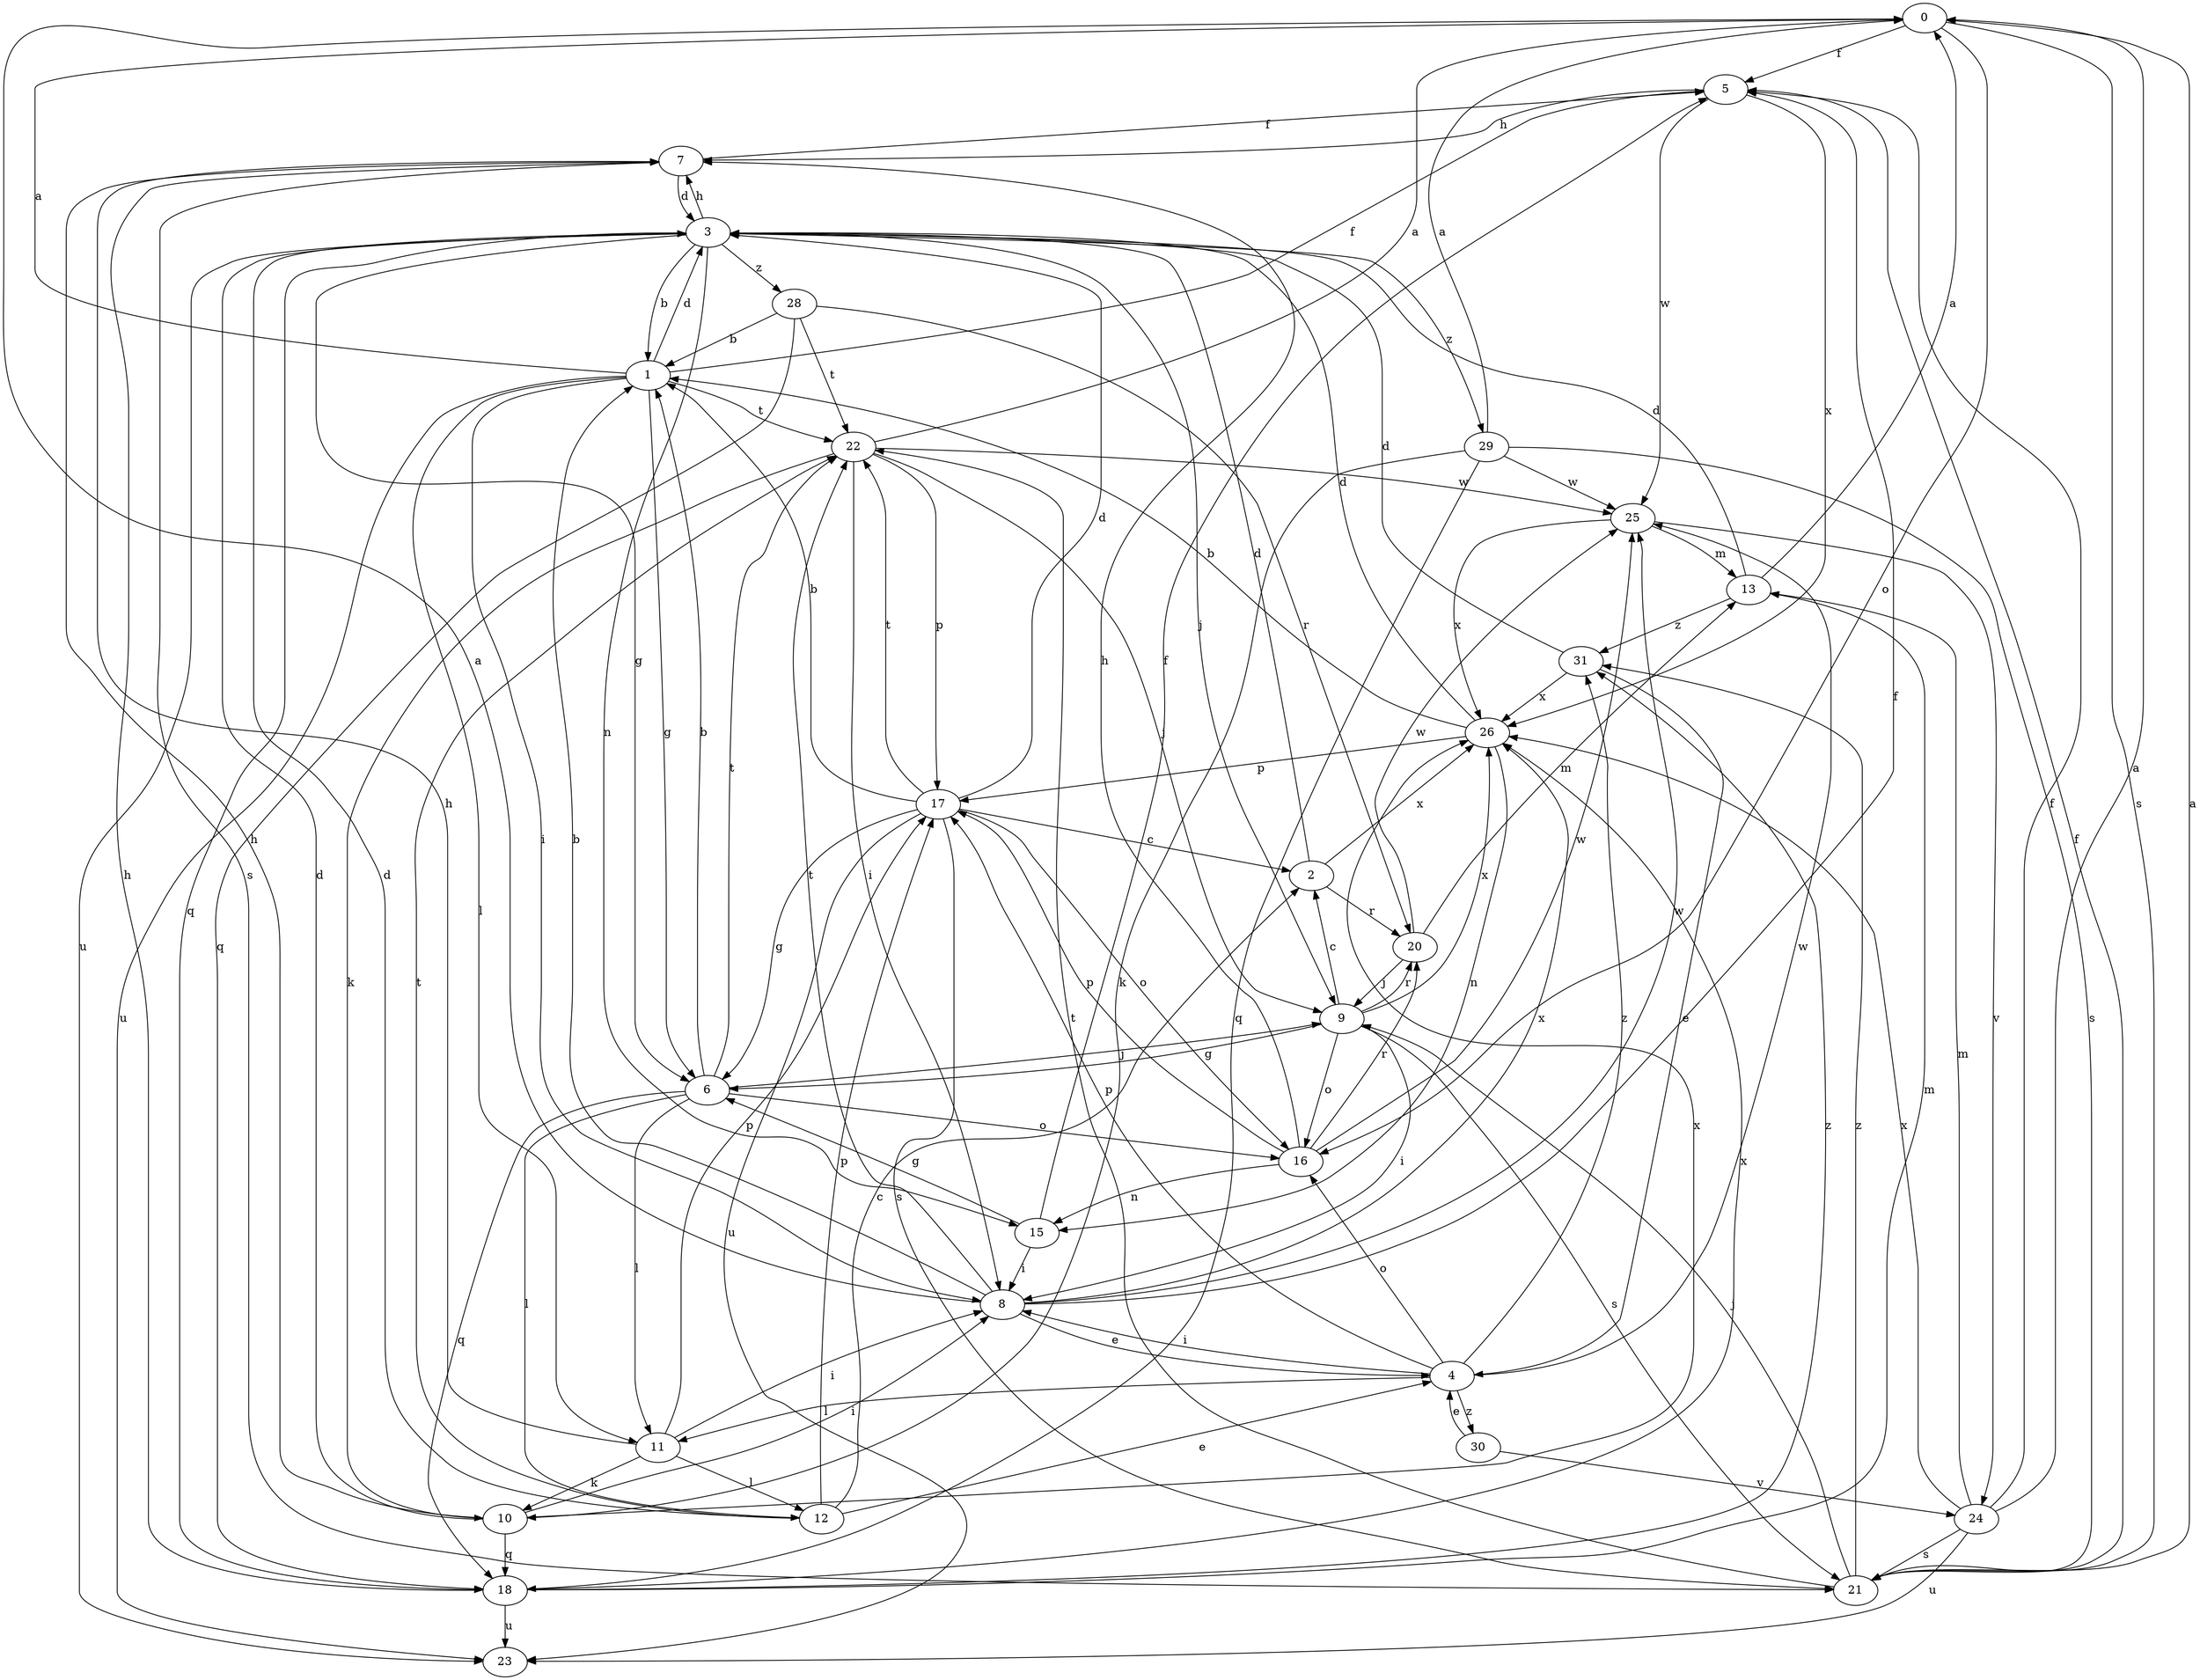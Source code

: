 strict digraph  {
0;
1;
2;
3;
4;
5;
6;
7;
8;
9;
10;
11;
12;
13;
15;
16;
17;
18;
20;
21;
22;
23;
24;
25;
26;
28;
29;
30;
31;
0 -> 5  [label=f];
0 -> 16  [label=o];
0 -> 21  [label=s];
1 -> 0  [label=a];
1 -> 3  [label=d];
1 -> 5  [label=f];
1 -> 6  [label=g];
1 -> 8  [label=i];
1 -> 11  [label=l];
1 -> 22  [label=t];
1 -> 23  [label=u];
2 -> 3  [label=d];
2 -> 20  [label=r];
2 -> 26  [label=x];
3 -> 1  [label=b];
3 -> 6  [label=g];
3 -> 7  [label=h];
3 -> 9  [label=j];
3 -> 15  [label=n];
3 -> 18  [label=q];
3 -> 23  [label=u];
3 -> 28  [label=z];
3 -> 29  [label=z];
4 -> 8  [label=i];
4 -> 11  [label=l];
4 -> 16  [label=o];
4 -> 17  [label=p];
4 -> 25  [label=w];
4 -> 30  [label=z];
4 -> 31  [label=z];
5 -> 7  [label=h];
5 -> 25  [label=w];
5 -> 26  [label=x];
6 -> 1  [label=b];
6 -> 9  [label=j];
6 -> 11  [label=l];
6 -> 12  [label=l];
6 -> 16  [label=o];
6 -> 18  [label=q];
6 -> 22  [label=t];
7 -> 3  [label=d];
7 -> 5  [label=f];
7 -> 21  [label=s];
8 -> 0  [label=a];
8 -> 1  [label=b];
8 -> 4  [label=e];
8 -> 5  [label=f];
8 -> 22  [label=t];
8 -> 25  [label=w];
8 -> 26  [label=x];
9 -> 2  [label=c];
9 -> 6  [label=g];
9 -> 8  [label=i];
9 -> 16  [label=o];
9 -> 20  [label=r];
9 -> 21  [label=s];
9 -> 26  [label=x];
10 -> 3  [label=d];
10 -> 7  [label=h];
10 -> 8  [label=i];
10 -> 18  [label=q];
10 -> 26  [label=x];
11 -> 7  [label=h];
11 -> 8  [label=i];
11 -> 10  [label=k];
11 -> 12  [label=l];
11 -> 17  [label=p];
12 -> 2  [label=c];
12 -> 3  [label=d];
12 -> 4  [label=e];
12 -> 17  [label=p];
12 -> 22  [label=t];
13 -> 0  [label=a];
13 -> 3  [label=d];
13 -> 31  [label=z];
15 -> 5  [label=f];
15 -> 6  [label=g];
15 -> 8  [label=i];
16 -> 7  [label=h];
16 -> 15  [label=n];
16 -> 17  [label=p];
16 -> 20  [label=r];
16 -> 25  [label=w];
17 -> 1  [label=b];
17 -> 2  [label=c];
17 -> 3  [label=d];
17 -> 6  [label=g];
17 -> 16  [label=o];
17 -> 21  [label=s];
17 -> 22  [label=t];
17 -> 23  [label=u];
18 -> 7  [label=h];
18 -> 13  [label=m];
18 -> 23  [label=u];
18 -> 26  [label=x];
18 -> 31  [label=z];
20 -> 9  [label=j];
20 -> 13  [label=m];
20 -> 25  [label=w];
21 -> 0  [label=a];
21 -> 5  [label=f];
21 -> 9  [label=j];
21 -> 22  [label=t];
21 -> 31  [label=z];
22 -> 0  [label=a];
22 -> 8  [label=i];
22 -> 9  [label=j];
22 -> 10  [label=k];
22 -> 17  [label=p];
22 -> 25  [label=w];
24 -> 0  [label=a];
24 -> 5  [label=f];
24 -> 13  [label=m];
24 -> 21  [label=s];
24 -> 23  [label=u];
24 -> 26  [label=x];
25 -> 13  [label=m];
25 -> 24  [label=v];
25 -> 26  [label=x];
26 -> 1  [label=b];
26 -> 3  [label=d];
26 -> 15  [label=n];
26 -> 17  [label=p];
28 -> 1  [label=b];
28 -> 18  [label=q];
28 -> 20  [label=r];
28 -> 22  [label=t];
29 -> 0  [label=a];
29 -> 10  [label=k];
29 -> 18  [label=q];
29 -> 21  [label=s];
29 -> 25  [label=w];
30 -> 4  [label=e];
30 -> 24  [label=v];
31 -> 3  [label=d];
31 -> 4  [label=e];
31 -> 26  [label=x];
}
